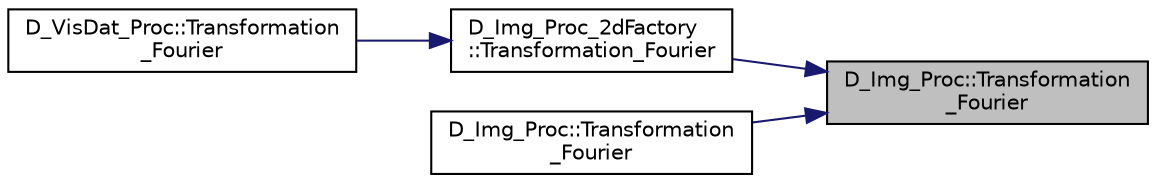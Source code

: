 digraph "D_Img_Proc::Transformation_Fourier"
{
 // LATEX_PDF_SIZE
  edge [fontname="Helvetica",fontsize="10",labelfontname="Helvetica",labelfontsize="10"];
  node [fontname="Helvetica",fontsize="10",shape=record];
  rankdir="RL";
  Node1 [label="D_Img_Proc::Transformation\l_Fourier",height=0.2,width=0.4,color="black", fillcolor="grey75", style="filled", fontcolor="black",tooltip=" "];
  Node1 -> Node2 [dir="back",color="midnightblue",fontsize="10",style="solid",fontname="Helvetica"];
  Node2 [label="D_Img_Proc_2dFactory\l::Transformation_Fourier",height=0.2,width=0.4,color="black", fillcolor="white", style="filled",URL="$class_d___img___proc__2d_factory.html#af6a8042560a3350c2648247fe7d3d5db",tooltip=" "];
  Node2 -> Node3 [dir="back",color="midnightblue",fontsize="10",style="solid",fontname="Helvetica"];
  Node3 [label="D_VisDat_Proc::Transformation\l_Fourier",height=0.2,width=0.4,color="black", fillcolor="white", style="filled",URL="$class_d___vis_dat___proc.html#a9cbe4a58e100c91ac6805a1ef4929dee",tooltip=" "];
  Node1 -> Node4 [dir="back",color="midnightblue",fontsize="10",style="solid",fontname="Helvetica"];
  Node4 [label="D_Img_Proc::Transformation\l_Fourier",height=0.2,width=0.4,color="black", fillcolor="white", style="filled",URL="$class_d___img___proc.html#af2196114745db25739273c4c6a3aaca0",tooltip=" "];
}

